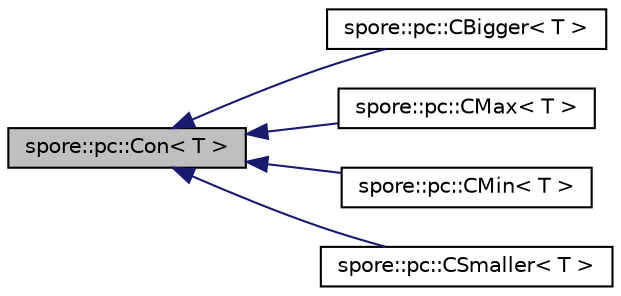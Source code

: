 digraph "spore::pc::Con&lt; T &gt;"
{
  edge [fontname="Helvetica",fontsize="10",labelfontname="Helvetica",labelfontsize="10"];
  node [fontname="Helvetica",fontsize="10",shape=record];
  rankdir="LR";
  Node0 [label="spore::pc::Con\< T \>",height=0.2,width=0.4,color="black", fillcolor="grey75", style="filled", fontcolor="black"];
  Node0 -> Node1 [dir="back",color="midnightblue",fontsize="10",style="solid",fontname="Helvetica"];
  Node1 [label="spore::pc::CBigger\< T \>",height=0.2,width=0.4,color="black", fillcolor="white", style="filled",URL="$classspore_1_1pc_1_1CBigger.html",tooltip="\"Bigger than\" condition. Parameter must be larger or equal to given value. "];
  Node0 -> Node2 [dir="back",color="midnightblue",fontsize="10",style="solid",fontname="Helvetica"];
  Node2 [label="spore::pc::CMax\< T \>",height=0.2,width=0.4,color="black", fillcolor="white", style="filled",URL="$classspore_1_1pc_1_1CMax.html",tooltip="Maximum condition. Parameter must be smaller or equal to given value. "];
  Node0 -> Node3 [dir="back",color="midnightblue",fontsize="10",style="solid",fontname="Helvetica"];
  Node3 [label="spore::pc::CMin\< T \>",height=0.2,width=0.4,color="black", fillcolor="white", style="filled",URL="$classspore_1_1pc_1_1CMin.html",tooltip="Minimum condition. Parameter must be larger or equal to given value. "];
  Node0 -> Node4 [dir="back",color="midnightblue",fontsize="10",style="solid",fontname="Helvetica"];
  Node4 [label="spore::pc::CSmaller\< T \>",height=0.2,width=0.4,color="black", fillcolor="white", style="filled",URL="$classspore_1_1pc_1_1CSmaller.html",tooltip="\"Smaller than\" condition. Parameter must be larger or equal to given value. "];
}
